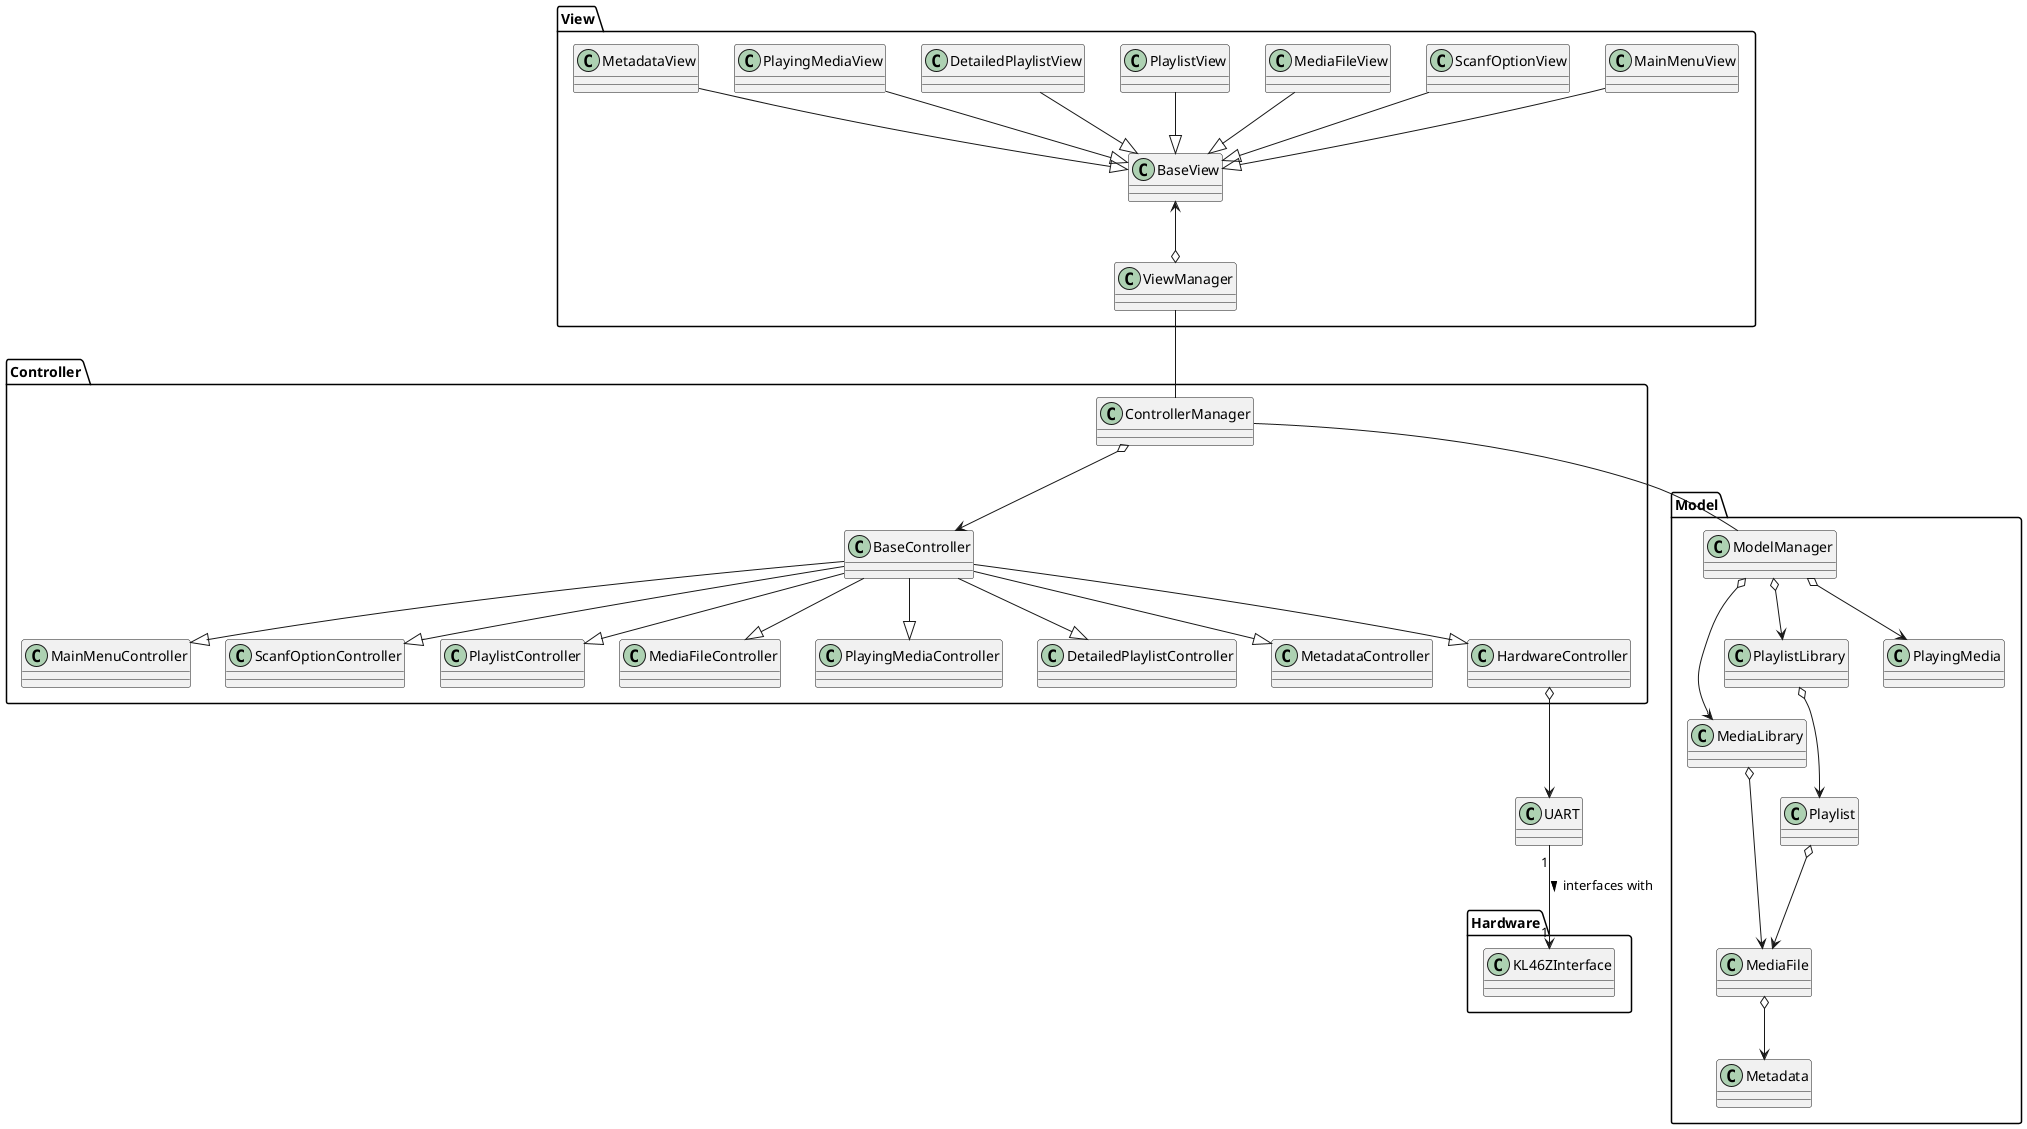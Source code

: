 @startuml MVC
package Controller {
    ControllerManager o--> BaseController
    BaseController --|> MainMenuController
    BaseController --|> ScanfOptionController
    BaseController --|> PlaylistController
    BaseController --|> MediaFileController
    BaseController --|> PlayingMediaController
    BaseController --|> DetailedPlaylistController
    BaseController --|> MetadataController
    BaseController --|> HardwareController
}

package Model {

    ModelManager o--> MediaLibrary
    ModelManager o--> PlaylistLibrary
    ModelManager o--> PlayingMedia
    MediaLibrary o--> MediaFile
    PlaylistLibrary o--> Playlist
    Playlist o--> MediaFile
    MediaFile o--> Metadata
}

package View {
    MainMenuView --|> BaseView
    ScanfOptionView --|> BaseView
    MediaFileView --|> BaseView
    PlaylistView --|> BaseView
    DetailedPlaylistView --|> BaseView
    PlayingMediaView --|> BaseView
    MetadataView --|> BaseView
    BaseView <--o ViewManager
}
HardwareController o--> UART
package Hardware {
    UART "1" --> "1" KL46ZInterface : interfaces with >
}

ViewManager -- ControllerManager
ControllerManager -- ModelManager

@enduml